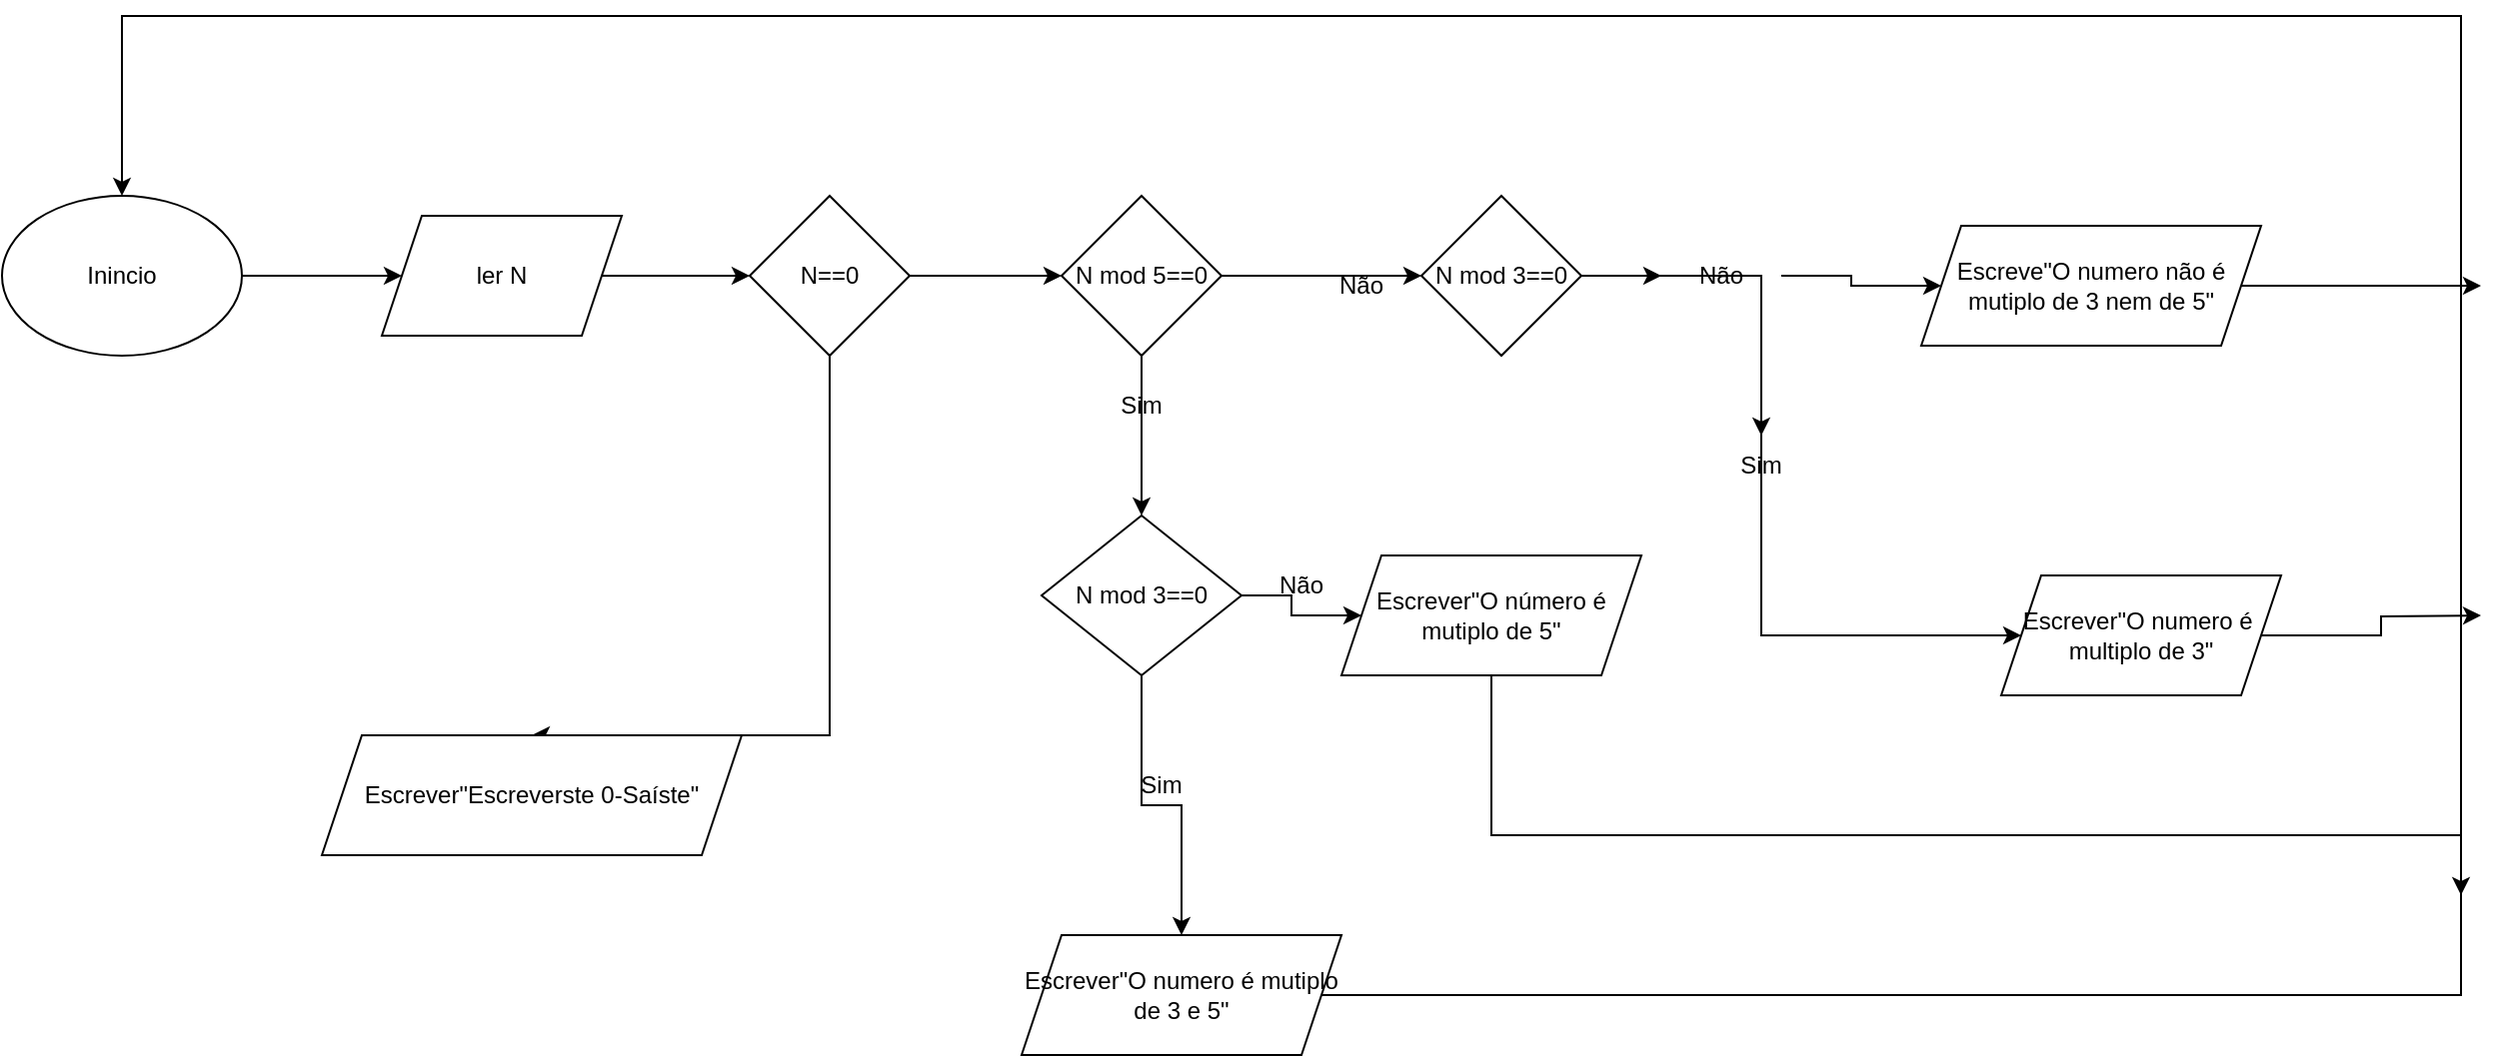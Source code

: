<mxfile version="28.2.5">
  <diagram name="Página-1" id="Ke8S_734QDI5l5gFTvMU">
    <mxGraphModel dx="1418" dy="786" grid="1" gridSize="10" guides="1" tooltips="1" connect="1" arrows="1" fold="1" page="1" pageScale="1" pageWidth="827" pageHeight="1169" math="0" shadow="0">
      <root>
        <mxCell id="0" />
        <mxCell id="1" parent="0" />
        <mxCell id="3uz-0C1JyS9pYpOQplco-3" value="" style="edgeStyle=orthogonalEdgeStyle;rounded=0;orthogonalLoop=1;jettySize=auto;html=1;" edge="1" parent="1" source="3uz-0C1JyS9pYpOQplco-1" target="3uz-0C1JyS9pYpOQplco-2">
          <mxGeometry relative="1" as="geometry" />
        </mxCell>
        <mxCell id="3uz-0C1JyS9pYpOQplco-1" value="Inincio" style="ellipse;whiteSpace=wrap;html=1;" vertex="1" parent="1">
          <mxGeometry y="130" width="120" height="80" as="geometry" />
        </mxCell>
        <mxCell id="3uz-0C1JyS9pYpOQplco-5" value="" style="edgeStyle=orthogonalEdgeStyle;rounded=0;orthogonalLoop=1;jettySize=auto;html=1;" edge="1" parent="1" source="3uz-0C1JyS9pYpOQplco-2" target="3uz-0C1JyS9pYpOQplco-4">
          <mxGeometry relative="1" as="geometry" />
        </mxCell>
        <mxCell id="3uz-0C1JyS9pYpOQplco-2" value="ler N" style="shape=parallelogram;perimeter=parallelogramPerimeter;whiteSpace=wrap;html=1;fixedSize=1;" vertex="1" parent="1">
          <mxGeometry x="190" y="140" width="120" height="60" as="geometry" />
        </mxCell>
        <mxCell id="3uz-0C1JyS9pYpOQplco-7" value="" style="edgeStyle=orthogonalEdgeStyle;rounded=0;orthogonalLoop=1;jettySize=auto;html=1;" edge="1" parent="1" source="3uz-0C1JyS9pYpOQplco-4" target="3uz-0C1JyS9pYpOQplco-6">
          <mxGeometry relative="1" as="geometry" />
        </mxCell>
        <mxCell id="3uz-0C1JyS9pYpOQplco-15" style="edgeStyle=orthogonalEdgeStyle;rounded=0;orthogonalLoop=1;jettySize=auto;html=1;entryX=0.5;entryY=0;entryDx=0;entryDy=0;" edge="1" parent="1" source="3uz-0C1JyS9pYpOQplco-4" target="3uz-0C1JyS9pYpOQplco-14">
          <mxGeometry relative="1" as="geometry">
            <Array as="points">
              <mxPoint x="414" y="400" />
            </Array>
          </mxGeometry>
        </mxCell>
        <mxCell id="3uz-0C1JyS9pYpOQplco-4" value="N==0" style="rhombus;whiteSpace=wrap;html=1;" vertex="1" parent="1">
          <mxGeometry x="374" y="130" width="80" height="80" as="geometry" />
        </mxCell>
        <mxCell id="3uz-0C1JyS9pYpOQplco-9" value="" style="edgeStyle=orthogonalEdgeStyle;rounded=0;orthogonalLoop=1;jettySize=auto;html=1;" edge="1" parent="1" source="3uz-0C1JyS9pYpOQplco-6" target="3uz-0C1JyS9pYpOQplco-8">
          <mxGeometry relative="1" as="geometry" />
        </mxCell>
        <mxCell id="3uz-0C1JyS9pYpOQplco-22" style="edgeStyle=orthogonalEdgeStyle;rounded=0;orthogonalLoop=1;jettySize=auto;html=1;entryX=0.5;entryY=0;entryDx=0;entryDy=0;" edge="1" parent="1" source="3uz-0C1JyS9pYpOQplco-6" target="3uz-0C1JyS9pYpOQplco-21">
          <mxGeometry relative="1" as="geometry" />
        </mxCell>
        <mxCell id="3uz-0C1JyS9pYpOQplco-6" value="N mod 5==0" style="rhombus;whiteSpace=wrap;html=1;" vertex="1" parent="1">
          <mxGeometry x="530" y="130" width="80" height="80" as="geometry" />
        </mxCell>
        <mxCell id="3uz-0C1JyS9pYpOQplco-12" value="" style="edgeStyle=orthogonalEdgeStyle;rounded=0;orthogonalLoop=1;jettySize=auto;html=1;" edge="1" parent="1" source="3uz-0C1JyS9pYpOQplco-13" target="3uz-0C1JyS9pYpOQplco-11">
          <mxGeometry relative="1" as="geometry">
            <Array as="points">
              <mxPoint x="880" y="210" />
              <mxPoint x="880" y="380" />
            </Array>
          </mxGeometry>
        </mxCell>
        <mxCell id="3uz-0C1JyS9pYpOQplco-18" style="edgeStyle=orthogonalEdgeStyle;rounded=0;orthogonalLoop=1;jettySize=auto;html=1;" edge="1" parent="1" source="3uz-0C1JyS9pYpOQplco-20" target="3uz-0C1JyS9pYpOQplco-17">
          <mxGeometry relative="1" as="geometry" />
        </mxCell>
        <mxCell id="3uz-0C1JyS9pYpOQplco-8" value="N mod 3==0" style="rhombus;whiteSpace=wrap;html=1;" vertex="1" parent="1">
          <mxGeometry x="710" y="130" width="80" height="80" as="geometry" />
        </mxCell>
        <mxCell id="3uz-0C1JyS9pYpOQplco-10" value="Não" style="text;html=1;align=center;verticalAlign=middle;whiteSpace=wrap;rounded=0;" vertex="1" parent="1">
          <mxGeometry x="650" y="160" width="60" height="30" as="geometry" />
        </mxCell>
        <mxCell id="3uz-0C1JyS9pYpOQplco-34" style="edgeStyle=orthogonalEdgeStyle;rounded=0;orthogonalLoop=1;jettySize=auto;html=1;" edge="1" parent="1" source="3uz-0C1JyS9pYpOQplco-11">
          <mxGeometry relative="1" as="geometry">
            <mxPoint x="1240" y="340" as="targetPoint" />
          </mxGeometry>
        </mxCell>
        <mxCell id="3uz-0C1JyS9pYpOQplco-11" value="Escrever&quot;O numero é&amp;nbsp;&lt;div&gt;multiplo de 3&quot;&lt;/div&gt;" style="shape=parallelogram;perimeter=parallelogramPerimeter;whiteSpace=wrap;html=1;fixedSize=1;" vertex="1" parent="1">
          <mxGeometry x="1000" y="320" width="140" height="60" as="geometry" />
        </mxCell>
        <mxCell id="3uz-0C1JyS9pYpOQplco-14" value="Escrever&quot;Escreverste 0-Saíste&quot;" style="shape=parallelogram;perimeter=parallelogramPerimeter;whiteSpace=wrap;html=1;fixedSize=1;" vertex="1" parent="1">
          <mxGeometry x="160" y="400" width="210" height="60" as="geometry" />
        </mxCell>
        <mxCell id="3uz-0C1JyS9pYpOQplco-35" style="edgeStyle=orthogonalEdgeStyle;rounded=0;orthogonalLoop=1;jettySize=auto;html=1;" edge="1" parent="1" source="3uz-0C1JyS9pYpOQplco-17">
          <mxGeometry relative="1" as="geometry">
            <mxPoint x="1240" y="175" as="targetPoint" />
          </mxGeometry>
        </mxCell>
        <mxCell id="3uz-0C1JyS9pYpOQplco-17" value="Escreve&quot;O numero não é mutiplo de 3 nem de 5&quot;" style="shape=parallelogram;perimeter=parallelogramPerimeter;whiteSpace=wrap;html=1;fixedSize=1;" vertex="1" parent="1">
          <mxGeometry x="960" y="145" width="170" height="60" as="geometry" />
        </mxCell>
        <mxCell id="3uz-0C1JyS9pYpOQplco-19" value="" style="edgeStyle=orthogonalEdgeStyle;rounded=0;orthogonalLoop=1;jettySize=auto;html=1;" edge="1" parent="1" source="3uz-0C1JyS9pYpOQplco-8" target="3uz-0C1JyS9pYpOQplco-20">
          <mxGeometry relative="1" as="geometry">
            <mxPoint x="790" y="170" as="sourcePoint" />
            <mxPoint x="970" y="175" as="targetPoint" />
          </mxGeometry>
        </mxCell>
        <mxCell id="3uz-0C1JyS9pYpOQplco-20" value="Não" style="text;html=1;align=center;verticalAlign=middle;whiteSpace=wrap;rounded=0;" vertex="1" parent="1">
          <mxGeometry x="830" y="155" width="60" height="30" as="geometry" />
        </mxCell>
        <mxCell id="3uz-0C1JyS9pYpOQplco-25" style="edgeStyle=orthogonalEdgeStyle;rounded=0;orthogonalLoop=1;jettySize=auto;html=1;entryX=0.5;entryY=0;entryDx=0;entryDy=0;" edge="1" parent="1" source="3uz-0C1JyS9pYpOQplco-21" target="3uz-0C1JyS9pYpOQplco-24">
          <mxGeometry relative="1" as="geometry" />
        </mxCell>
        <mxCell id="3uz-0C1JyS9pYpOQplco-29" value="" style="edgeStyle=orthogonalEdgeStyle;rounded=0;orthogonalLoop=1;jettySize=auto;html=1;" edge="1" parent="1" source="3uz-0C1JyS9pYpOQplco-21" target="3uz-0C1JyS9pYpOQplco-28">
          <mxGeometry relative="1" as="geometry" />
        </mxCell>
        <mxCell id="3uz-0C1JyS9pYpOQplco-21" value="N mod 3==0" style="rhombus;whiteSpace=wrap;html=1;" vertex="1" parent="1">
          <mxGeometry x="520" y="290" width="100" height="80" as="geometry" />
        </mxCell>
        <mxCell id="3uz-0C1JyS9pYpOQplco-23" value="Sim" style="text;html=1;align=center;verticalAlign=middle;whiteSpace=wrap;rounded=0;" vertex="1" parent="1">
          <mxGeometry x="540" y="220" width="60" height="30" as="geometry" />
        </mxCell>
        <mxCell id="3uz-0C1JyS9pYpOQplco-32" style="edgeStyle=orthogonalEdgeStyle;rounded=0;orthogonalLoop=1;jettySize=auto;html=1;entryX=0.5;entryY=0;entryDx=0;entryDy=0;" edge="1" parent="1" source="3uz-0C1JyS9pYpOQplco-24" target="3uz-0C1JyS9pYpOQplco-1">
          <mxGeometry relative="1" as="geometry">
            <mxPoint x="160" y="60" as="targetPoint" />
            <Array as="points">
              <mxPoint x="1230" y="530" />
              <mxPoint x="1230" y="40" />
              <mxPoint x="60" y="40" />
            </Array>
          </mxGeometry>
        </mxCell>
        <mxCell id="3uz-0C1JyS9pYpOQplco-24" value="Escrever&quot;O numero é mutiplo de 3 e 5&quot;" style="shape=parallelogram;perimeter=parallelogramPerimeter;whiteSpace=wrap;html=1;fixedSize=1;" vertex="1" parent="1">
          <mxGeometry x="510" y="500" width="160" height="60" as="geometry" />
        </mxCell>
        <mxCell id="3uz-0C1JyS9pYpOQplco-26" value="Sim" style="text;html=1;align=center;verticalAlign=middle;whiteSpace=wrap;rounded=0;" vertex="1" parent="1">
          <mxGeometry x="550" y="410" width="60" height="30" as="geometry" />
        </mxCell>
        <mxCell id="3uz-0C1JyS9pYpOQplco-27" value="" style="edgeStyle=orthogonalEdgeStyle;rounded=0;orthogonalLoop=1;jettySize=auto;html=1;" edge="1" parent="1" source="3uz-0C1JyS9pYpOQplco-8" target="3uz-0C1JyS9pYpOQplco-13">
          <mxGeometry relative="1" as="geometry">
            <mxPoint x="750" y="210" as="sourcePoint" />
            <mxPoint x="1000" y="380" as="targetPoint" />
            <Array as="points" />
          </mxGeometry>
        </mxCell>
        <mxCell id="3uz-0C1JyS9pYpOQplco-13" value="Sim" style="text;html=1;align=center;verticalAlign=middle;whiteSpace=wrap;rounded=0;" vertex="1" parent="1">
          <mxGeometry x="850" y="250" width="60" height="30" as="geometry" />
        </mxCell>
        <mxCell id="3uz-0C1JyS9pYpOQplco-33" style="edgeStyle=orthogonalEdgeStyle;rounded=0;orthogonalLoop=1;jettySize=auto;html=1;" edge="1" parent="1" source="3uz-0C1JyS9pYpOQplco-28">
          <mxGeometry relative="1" as="geometry">
            <mxPoint x="1230" y="480" as="targetPoint" />
            <Array as="points">
              <mxPoint x="745" y="450" />
              <mxPoint x="1230" y="450" />
            </Array>
          </mxGeometry>
        </mxCell>
        <mxCell id="3uz-0C1JyS9pYpOQplco-28" value="Escrever&quot;O número é mutiplo de 5&quot;" style="shape=parallelogram;perimeter=parallelogramPerimeter;whiteSpace=wrap;html=1;fixedSize=1;" vertex="1" parent="1">
          <mxGeometry x="670" y="310" width="150" height="60" as="geometry" />
        </mxCell>
        <mxCell id="3uz-0C1JyS9pYpOQplco-30" value="Não" style="text;html=1;align=center;verticalAlign=middle;whiteSpace=wrap;rounded=0;" vertex="1" parent="1">
          <mxGeometry x="620" y="310" width="60" height="30" as="geometry" />
        </mxCell>
      </root>
    </mxGraphModel>
  </diagram>
</mxfile>
